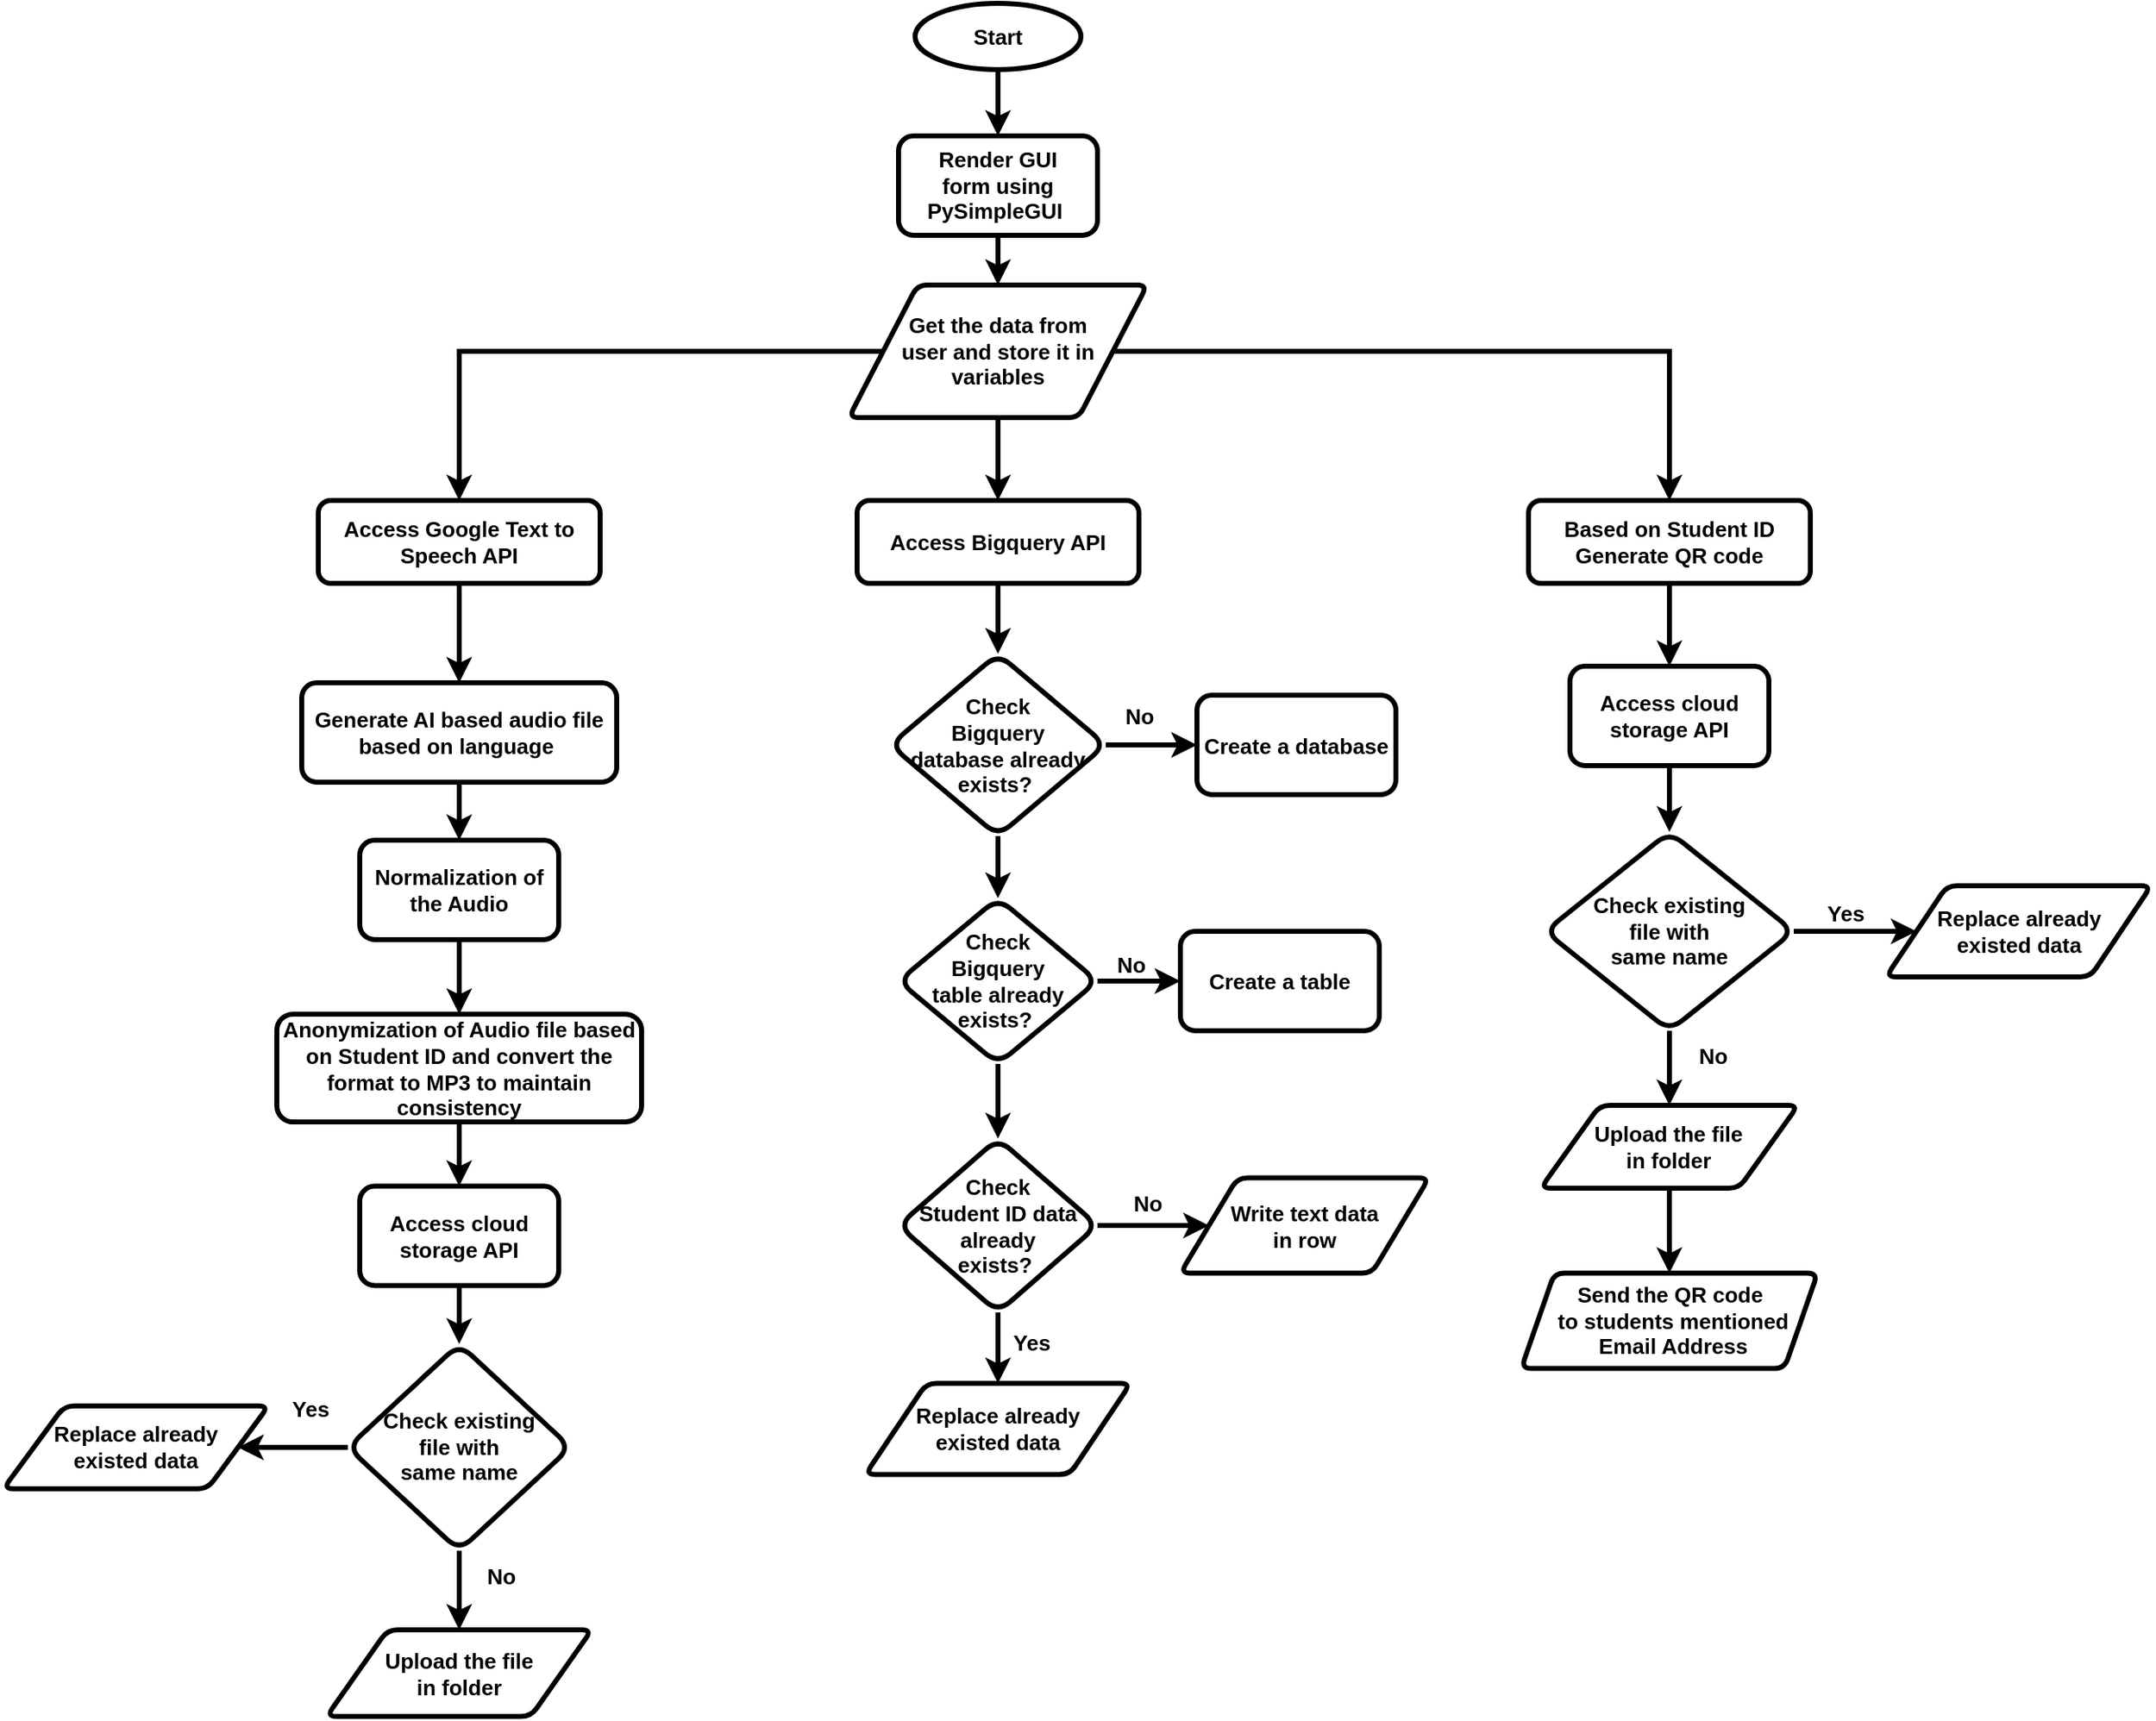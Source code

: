 <mxfile version="21.3.7" type="device">
  <diagram id="C5RBs43oDa-KdzZeNtuy" name="Page-1">
    <mxGraphModel dx="2144" dy="2096" grid="1" gridSize="10" guides="1" tooltips="1" connect="1" arrows="1" fold="1" page="1" pageScale="1" pageWidth="827" pageHeight="1169" math="0" shadow="0">
      <root>
        <mxCell id="WIyWlLk6GJQsqaUBKTNV-0" />
        <mxCell id="WIyWlLk6GJQsqaUBKTNV-1" parent="WIyWlLk6GJQsqaUBKTNV-0" />
        <mxCell id="WWLnws7Tpjgwd96u9VFe-50" value="" style="edgeStyle=orthogonalEdgeStyle;rounded=0;orthogonalLoop=1;jettySize=auto;html=1;fontSize=13;fontStyle=1;strokeWidth=3;" parent="WIyWlLk6GJQsqaUBKTNV-1" source="WWLnws7Tpjgwd96u9VFe-1" target="WWLnws7Tpjgwd96u9VFe-49" edge="1">
          <mxGeometry relative="1" as="geometry" />
        </mxCell>
        <mxCell id="WWLnws7Tpjgwd96u9VFe-1" value="Start" style="strokeWidth=3;html=1;shape=mxgraph.flowchart.start_1;whiteSpace=wrap;fontSize=13;fontStyle=1" parent="WIyWlLk6GJQsqaUBKTNV-1" vertex="1">
          <mxGeometry x="190" y="-100" width="100" height="40" as="geometry" />
        </mxCell>
        <mxCell id="WWLnws7Tpjgwd96u9VFe-56" value="" style="edgeStyle=orthogonalEdgeStyle;rounded=0;orthogonalLoop=1;jettySize=auto;html=1;fontSize=13;fontStyle=1;strokeWidth=3;" parent="WIyWlLk6GJQsqaUBKTNV-1" source="WWLnws7Tpjgwd96u9VFe-3" target="WWLnws7Tpjgwd96u9VFe-55" edge="1">
          <mxGeometry relative="1" as="geometry" />
        </mxCell>
        <mxCell id="WWLnws7Tpjgwd96u9VFe-3" value="Access Google Text to Speech API" style="rounded=1;whiteSpace=wrap;html=1;fontSize=13;glass=0;strokeWidth=3;shadow=0;fontStyle=1" parent="WIyWlLk6GJQsqaUBKTNV-1" vertex="1">
          <mxGeometry x="-170" y="200" width="170" height="50" as="geometry" />
        </mxCell>
        <mxCell id="WWLnws7Tpjgwd96u9VFe-4" value="" style="edgeStyle=orthogonalEdgeStyle;rounded=0;orthogonalLoop=1;jettySize=auto;html=1;fontSize=13;fontStyle=1;strokeWidth=3;" parent="WIyWlLk6GJQsqaUBKTNV-1" source="WWLnws7Tpjgwd96u9VFe-5" target="WWLnws7Tpjgwd96u9VFe-39" edge="1">
          <mxGeometry relative="1" as="geometry" />
        </mxCell>
        <mxCell id="WWLnws7Tpjgwd96u9VFe-5" value="Based on Student ID Generate QR code" style="rounded=1;whiteSpace=wrap;html=1;fontSize=13;glass=0;strokeWidth=3;shadow=0;fontStyle=1" parent="WIyWlLk6GJQsqaUBKTNV-1" vertex="1">
          <mxGeometry x="560" y="200" width="170" height="50" as="geometry" />
        </mxCell>
        <mxCell id="WWLnws7Tpjgwd96u9VFe-6" value="" style="edgeStyle=orthogonalEdgeStyle;rounded=0;orthogonalLoop=1;jettySize=auto;html=1;fontSize=13;fontStyle=1;strokeWidth=3;" parent="WIyWlLk6GJQsqaUBKTNV-1" source="WWLnws7Tpjgwd96u9VFe-7" target="WWLnws7Tpjgwd96u9VFe-14" edge="1">
          <mxGeometry relative="1" as="geometry" />
        </mxCell>
        <mxCell id="WWLnws7Tpjgwd96u9VFe-7" value="Access Bigquery API" style="rounded=1;whiteSpace=wrap;html=1;fontSize=13;glass=0;strokeWidth=3;shadow=0;fontStyle=1" parent="WIyWlLk6GJQsqaUBKTNV-1" vertex="1">
          <mxGeometry x="155" y="200" width="170" height="50" as="geometry" />
        </mxCell>
        <mxCell id="WWLnws7Tpjgwd96u9VFe-8" value="" style="edgeStyle=orthogonalEdgeStyle;rounded=0;orthogonalLoop=1;jettySize=auto;html=1;fontSize=13;fontStyle=1;strokeWidth=3;" parent="WIyWlLk6GJQsqaUBKTNV-1" source="WWLnws7Tpjgwd96u9VFe-11" target="WWLnws7Tpjgwd96u9VFe-5" edge="1">
          <mxGeometry relative="1" as="geometry">
            <mxPoint x="360" y="110" as="targetPoint" />
          </mxGeometry>
        </mxCell>
        <mxCell id="WWLnws7Tpjgwd96u9VFe-9" style="edgeStyle=orthogonalEdgeStyle;rounded=0;orthogonalLoop=1;jettySize=auto;html=1;entryX=0.5;entryY=0;entryDx=0;entryDy=0;fontSize=13;fontStyle=1;strokeWidth=3;" parent="WIyWlLk6GJQsqaUBKTNV-1" source="WWLnws7Tpjgwd96u9VFe-11" target="WWLnws7Tpjgwd96u9VFe-3" edge="1">
          <mxGeometry relative="1" as="geometry" />
        </mxCell>
        <mxCell id="WWLnws7Tpjgwd96u9VFe-10" style="edgeStyle=orthogonalEdgeStyle;rounded=0;orthogonalLoop=1;jettySize=auto;html=1;exitX=0.5;exitY=1;exitDx=0;exitDy=0;entryX=0.5;entryY=0;entryDx=0;entryDy=0;fontSize=13;fontStyle=1;strokeWidth=3;" parent="WIyWlLk6GJQsqaUBKTNV-1" source="WWLnws7Tpjgwd96u9VFe-11" target="WWLnws7Tpjgwd96u9VFe-7" edge="1">
          <mxGeometry relative="1" as="geometry" />
        </mxCell>
        <mxCell id="WWLnws7Tpjgwd96u9VFe-11" value="Get the data from &lt;br style=&quot;font-size: 13px;&quot;&gt;user and store it in &lt;br style=&quot;font-size: 13px;&quot;&gt;variables" style="shape=parallelogram;html=1;strokeWidth=3;perimeter=parallelogramPerimeter;whiteSpace=wrap;rounded=1;arcSize=12;size=0.23;fontSize=13;fontStyle=1" parent="WIyWlLk6GJQsqaUBKTNV-1" vertex="1">
          <mxGeometry x="150" y="70" width="180" height="80" as="geometry" />
        </mxCell>
        <mxCell id="WWLnws7Tpjgwd96u9VFe-12" value="" style="edgeStyle=orthogonalEdgeStyle;rounded=0;orthogonalLoop=1;jettySize=auto;html=1;fontSize=13;fontStyle=1;strokeWidth=3;" parent="WIyWlLk6GJQsqaUBKTNV-1" source="WWLnws7Tpjgwd96u9VFe-14" target="WWLnws7Tpjgwd96u9VFe-15" edge="1">
          <mxGeometry relative="1" as="geometry" />
        </mxCell>
        <mxCell id="WWLnws7Tpjgwd96u9VFe-13" value="" style="edgeStyle=orthogonalEdgeStyle;rounded=0;orthogonalLoop=1;jettySize=auto;html=1;fontSize=13;fontStyle=1;strokeWidth=3;" parent="WIyWlLk6GJQsqaUBKTNV-1" source="WWLnws7Tpjgwd96u9VFe-14" target="WWLnws7Tpjgwd96u9VFe-19" edge="1">
          <mxGeometry relative="1" as="geometry" />
        </mxCell>
        <mxCell id="WWLnws7Tpjgwd96u9VFe-14" value="Check &lt;br style=&quot;font-size: 13px;&quot;&gt;Bigquery &lt;br style=&quot;font-size: 13px;&quot;&gt;database already exists?&amp;nbsp;" style="rhombus;whiteSpace=wrap;html=1;rounded=1;glass=0;strokeWidth=3;shadow=0;direction=west;fontSize=13;fontStyle=1" parent="WIyWlLk6GJQsqaUBKTNV-1" vertex="1">
          <mxGeometry x="175" y="292.5" width="130" height="110" as="geometry" />
        </mxCell>
        <mxCell id="WWLnws7Tpjgwd96u9VFe-15" value="Create a database" style="rounded=1;whiteSpace=wrap;html=1;glass=0;strokeWidth=3;shadow=0;fontSize=13;fontStyle=1" parent="WIyWlLk6GJQsqaUBKTNV-1" vertex="1">
          <mxGeometry x="360" y="317.5" width="120" height="60" as="geometry" />
        </mxCell>
        <mxCell id="WWLnws7Tpjgwd96u9VFe-16" value="No" style="text;html=1;align=center;verticalAlign=middle;resizable=0;points=[];autosize=1;strokeColor=none;fillColor=none;fontSize=13;fontStyle=1;strokeWidth=3;" parent="WIyWlLk6GJQsqaUBKTNV-1" vertex="1">
          <mxGeometry x="305" y="315" width="40" height="30" as="geometry" />
        </mxCell>
        <mxCell id="WWLnws7Tpjgwd96u9VFe-17" value="" style="edgeStyle=orthogonalEdgeStyle;rounded=0;orthogonalLoop=1;jettySize=auto;html=1;fontSize=13;fontStyle=1;strokeWidth=3;" parent="WIyWlLk6GJQsqaUBKTNV-1" source="WWLnws7Tpjgwd96u9VFe-19" target="WWLnws7Tpjgwd96u9VFe-20" edge="1">
          <mxGeometry relative="1" as="geometry" />
        </mxCell>
        <mxCell id="WWLnws7Tpjgwd96u9VFe-18" value="" style="edgeStyle=orthogonalEdgeStyle;rounded=0;orthogonalLoop=1;jettySize=auto;html=1;fontSize=13;fontStyle=1;strokeWidth=3;" parent="WIyWlLk6GJQsqaUBKTNV-1" source="WWLnws7Tpjgwd96u9VFe-19" target="WWLnws7Tpjgwd96u9VFe-24" edge="1">
          <mxGeometry relative="1" as="geometry" />
        </mxCell>
        <mxCell id="WWLnws7Tpjgwd96u9VFe-19" value="Check &lt;br style=&quot;font-size: 13px;&quot;&gt;Bigquery &lt;br style=&quot;font-size: 13px;&quot;&gt;table already &lt;br style=&quot;font-size: 13px;&quot;&gt;exists?&amp;nbsp;" style="rhombus;whiteSpace=wrap;html=1;rounded=1;glass=0;strokeWidth=3;shadow=0;fontSize=13;fontStyle=1" parent="WIyWlLk6GJQsqaUBKTNV-1" vertex="1">
          <mxGeometry x="180" y="440" width="120" height="100" as="geometry" />
        </mxCell>
        <mxCell id="WWLnws7Tpjgwd96u9VFe-20" value="Create a table" style="rounded=1;whiteSpace=wrap;html=1;glass=0;strokeWidth=3;shadow=0;fontSize=13;fontStyle=1" parent="WIyWlLk6GJQsqaUBKTNV-1" vertex="1">
          <mxGeometry x="350" y="460" width="120" height="60" as="geometry" />
        </mxCell>
        <mxCell id="WWLnws7Tpjgwd96u9VFe-21" value="No" style="text;html=1;align=center;verticalAlign=middle;resizable=0;points=[];autosize=1;strokeColor=none;fillColor=none;fontSize=13;fontStyle=1;strokeWidth=3;" parent="WIyWlLk6GJQsqaUBKTNV-1" vertex="1">
          <mxGeometry x="300" y="465" width="40" height="30" as="geometry" />
        </mxCell>
        <mxCell id="WWLnws7Tpjgwd96u9VFe-23" value="" style="edgeStyle=orthogonalEdgeStyle;rounded=0;orthogonalLoop=1;jettySize=auto;html=1;fontSize=13;fontStyle=1;strokeWidth=3;" parent="WIyWlLk6GJQsqaUBKTNV-1" source="WWLnws7Tpjgwd96u9VFe-24" target="WWLnws7Tpjgwd96u9VFe-28" edge="1">
          <mxGeometry relative="1" as="geometry" />
        </mxCell>
        <mxCell id="Uc_FLURLkaEkVa7eJR1D-3" value="" style="edgeStyle=orthogonalEdgeStyle;rounded=0;orthogonalLoop=1;jettySize=auto;html=1;strokeWidth=3;" parent="WIyWlLk6GJQsqaUBKTNV-1" source="WWLnws7Tpjgwd96u9VFe-24" target="WWLnws7Tpjgwd96u9VFe-27" edge="1">
          <mxGeometry relative="1" as="geometry" />
        </mxCell>
        <mxCell id="WWLnws7Tpjgwd96u9VFe-24" value="Check &lt;br style=&quot;font-size: 13px;&quot;&gt;Student ID data&lt;br style=&quot;font-size: 13px;&quot;&gt;already &lt;br style=&quot;font-size: 13px;&quot;&gt;exists?&amp;nbsp;" style="rhombus;whiteSpace=wrap;html=1;rounded=1;glass=0;strokeWidth=3;shadow=0;fontSize=13;fontStyle=1" parent="WIyWlLk6GJQsqaUBKTNV-1" vertex="1">
          <mxGeometry x="180" y="585" width="120" height="105" as="geometry" />
        </mxCell>
        <mxCell id="WWLnws7Tpjgwd96u9VFe-25" value="No" style="text;html=1;align=center;verticalAlign=middle;resizable=0;points=[];autosize=1;strokeColor=none;fillColor=none;fontSize=13;fontStyle=1;strokeWidth=3;" parent="WIyWlLk6GJQsqaUBKTNV-1" vertex="1">
          <mxGeometry x="310" y="608.75" width="40" height="30" as="geometry" />
        </mxCell>
        <mxCell id="WWLnws7Tpjgwd96u9VFe-26" value="Yes" style="text;html=1;align=center;verticalAlign=middle;resizable=0;points=[];autosize=1;strokeColor=none;fillColor=none;fontSize=13;fontStyle=1;strokeWidth=3;" parent="WIyWlLk6GJQsqaUBKTNV-1" vertex="1">
          <mxGeometry x="235" y="693" width="50" height="30" as="geometry" />
        </mxCell>
        <mxCell id="WWLnws7Tpjgwd96u9VFe-27" value="Replace already &lt;br style=&quot;font-size: 13px;&quot;&gt;existed data" style="shape=parallelogram;html=1;strokeWidth=3;perimeter=parallelogramPerimeter;whiteSpace=wrap;rounded=1;arcSize=12;size=0.23;fontSize=13;fontStyle=1" parent="WIyWlLk6GJQsqaUBKTNV-1" vertex="1">
          <mxGeometry x="160" y="732.75" width="160" height="55" as="geometry" />
        </mxCell>
        <mxCell id="WWLnws7Tpjgwd96u9VFe-28" value="Write text data &lt;br style=&quot;font-size: 13px;&quot;&gt;in row" style="shape=parallelogram;html=1;strokeWidth=3;perimeter=parallelogramPerimeter;whiteSpace=wrap;rounded=1;arcSize=12;size=0.23;fontSize=13;fontStyle=1" parent="WIyWlLk6GJQsqaUBKTNV-1" vertex="1">
          <mxGeometry x="350" y="608.75" width="150" height="57.5" as="geometry" />
        </mxCell>
        <mxCell id="WWLnws7Tpjgwd96u9VFe-38" value="" style="edgeStyle=orthogonalEdgeStyle;rounded=0;orthogonalLoop=1;jettySize=auto;html=1;fontSize=13;fontStyle=1;strokeWidth=3;" parent="WIyWlLk6GJQsqaUBKTNV-1" source="WWLnws7Tpjgwd96u9VFe-39" target="WWLnws7Tpjgwd96u9VFe-42" edge="1">
          <mxGeometry relative="1" as="geometry" />
        </mxCell>
        <mxCell id="WWLnws7Tpjgwd96u9VFe-39" value="Access cloud storage API" style="whiteSpace=wrap;html=1;rounded=1;glass=0;strokeWidth=3;shadow=0;fontSize=13;fontStyle=1" parent="WIyWlLk6GJQsqaUBKTNV-1" vertex="1">
          <mxGeometry x="585" y="300" width="120" height="60" as="geometry" />
        </mxCell>
        <mxCell id="WWLnws7Tpjgwd96u9VFe-40" value="" style="edgeStyle=orthogonalEdgeStyle;rounded=0;orthogonalLoop=1;jettySize=auto;html=1;fontSize=13;fontStyle=1;strokeWidth=3;" parent="WIyWlLk6GJQsqaUBKTNV-1" source="WWLnws7Tpjgwd96u9VFe-42" target="WWLnws7Tpjgwd96u9VFe-45" edge="1">
          <mxGeometry relative="1" as="geometry" />
        </mxCell>
        <mxCell id="WWLnws7Tpjgwd96u9VFe-41" value="" style="edgeStyle=orthogonalEdgeStyle;rounded=0;orthogonalLoop=1;jettySize=auto;html=1;fontSize=13;fontStyle=1;strokeWidth=3;" parent="WIyWlLk6GJQsqaUBKTNV-1" source="WWLnws7Tpjgwd96u9VFe-42" target="WWLnws7Tpjgwd96u9VFe-46" edge="1">
          <mxGeometry relative="1" as="geometry" />
        </mxCell>
        <mxCell id="WWLnws7Tpjgwd96u9VFe-42" value="Check existing&lt;br style=&quot;font-size: 13px;&quot;&gt;file with &lt;br style=&quot;font-size: 13px;&quot;&gt;same name" style="rhombus;whiteSpace=wrap;html=1;rounded=1;glass=0;strokeWidth=3;shadow=0;fontSize=13;fontStyle=1" parent="WIyWlLk6GJQsqaUBKTNV-1" vertex="1">
          <mxGeometry x="570" y="400" width="150" height="120" as="geometry" />
        </mxCell>
        <mxCell id="WWLnws7Tpjgwd96u9VFe-43" value="Yes" style="text;html=1;align=center;verticalAlign=middle;resizable=0;points=[];autosize=1;strokeColor=none;fillColor=none;fontSize=13;fontStyle=1;strokeWidth=3;" parent="WIyWlLk6GJQsqaUBKTNV-1" vertex="1">
          <mxGeometry x="725.63" y="433.75" width="50" height="30" as="geometry" />
        </mxCell>
        <mxCell id="WWLnws7Tpjgwd96u9VFe-44" value="No" style="text;html=1;align=center;verticalAlign=middle;resizable=0;points=[];autosize=1;strokeColor=none;fillColor=none;fontSize=13;fontStyle=1;strokeWidth=3;" parent="WIyWlLk6GJQsqaUBKTNV-1" vertex="1">
          <mxGeometry x="650.63" y="520" width="40" height="30" as="geometry" />
        </mxCell>
        <mxCell id="WWLnws7Tpjgwd96u9VFe-45" value="Replace already &lt;br style=&quot;font-size: 13px;&quot;&gt;existed data" style="shape=parallelogram;html=1;strokeWidth=3;perimeter=parallelogramPerimeter;whiteSpace=wrap;rounded=1;arcSize=12;size=0.23;fontSize=13;fontStyle=1" parent="WIyWlLk6GJQsqaUBKTNV-1" vertex="1">
          <mxGeometry x="775.63" y="432.5" width="160" height="55" as="geometry" />
        </mxCell>
        <mxCell id="iezlwF7ywqm9TnkYXgkI-17" value="" style="edgeStyle=orthogonalEdgeStyle;rounded=0;orthogonalLoop=1;jettySize=auto;html=1;strokeWidth=3;" edge="1" parent="WIyWlLk6GJQsqaUBKTNV-1" source="WWLnws7Tpjgwd96u9VFe-46" target="iezlwF7ywqm9TnkYXgkI-16">
          <mxGeometry relative="1" as="geometry" />
        </mxCell>
        <mxCell id="WWLnws7Tpjgwd96u9VFe-46" value="Upload the file&lt;br style=&quot;font-size: 13px;&quot;&gt;in folder" style="shape=parallelogram;html=1;strokeWidth=3;perimeter=parallelogramPerimeter;whiteSpace=wrap;rounded=1;arcSize=12;size=0.23;fontSize=13;fontStyle=1" parent="WIyWlLk6GJQsqaUBKTNV-1" vertex="1">
          <mxGeometry x="567.34" y="565" width="155.31" height="50" as="geometry" />
        </mxCell>
        <mxCell id="WWLnws7Tpjgwd96u9VFe-54" value="" style="edgeStyle=orthogonalEdgeStyle;rounded=0;orthogonalLoop=1;jettySize=auto;html=1;fontSize=13;fontStyle=1;strokeWidth=3;" parent="WIyWlLk6GJQsqaUBKTNV-1" source="WWLnws7Tpjgwd96u9VFe-49" target="WWLnws7Tpjgwd96u9VFe-11" edge="1">
          <mxGeometry relative="1" as="geometry" />
        </mxCell>
        <mxCell id="WWLnws7Tpjgwd96u9VFe-49" value="Render GUI &lt;br style=&quot;font-size: 13px;&quot;&gt;form using PySimpleGUI&amp;nbsp;" style="rounded=1;whiteSpace=wrap;html=1;strokeWidth=3;fontSize=13;fontStyle=1" parent="WIyWlLk6GJQsqaUBKTNV-1" vertex="1">
          <mxGeometry x="180" y="-20" width="120" height="60" as="geometry" />
        </mxCell>
        <mxCell id="iezlwF7ywqm9TnkYXgkI-3" value="" style="edgeStyle=orthogonalEdgeStyle;rounded=0;orthogonalLoop=1;jettySize=auto;html=1;strokeWidth=3;" edge="1" parent="WIyWlLk6GJQsqaUBKTNV-1" source="WWLnws7Tpjgwd96u9VFe-55" target="iezlwF7ywqm9TnkYXgkI-2">
          <mxGeometry relative="1" as="geometry" />
        </mxCell>
        <mxCell id="WWLnws7Tpjgwd96u9VFe-55" value="Generate AI based audio file based on language&amp;nbsp;" style="whiteSpace=wrap;html=1;rounded=1;glass=0;strokeWidth=3;shadow=0;fontSize=13;fontStyle=1" parent="WIyWlLk6GJQsqaUBKTNV-1" vertex="1">
          <mxGeometry x="-179.99" y="310" width="190" height="60" as="geometry" />
        </mxCell>
        <mxCell id="iezlwF7ywqm9TnkYXgkI-15" value="" style="edgeStyle=orthogonalEdgeStyle;rounded=0;orthogonalLoop=1;jettySize=auto;html=1;strokeWidth=3;" edge="1" parent="WIyWlLk6GJQsqaUBKTNV-1" source="iezlwF7ywqm9TnkYXgkI-2" target="iezlwF7ywqm9TnkYXgkI-5">
          <mxGeometry relative="1" as="geometry" />
        </mxCell>
        <mxCell id="iezlwF7ywqm9TnkYXgkI-2" value="Normalization of the Audio" style="rounded=1;whiteSpace=wrap;html=1;fontSize=13;glass=0;strokeWidth=3;shadow=0;fontStyle=1;" vertex="1" parent="WIyWlLk6GJQsqaUBKTNV-1">
          <mxGeometry x="-144.99" y="405" width="120" height="60" as="geometry" />
        </mxCell>
        <mxCell id="iezlwF7ywqm9TnkYXgkI-4" value="" style="edgeStyle=orthogonalEdgeStyle;rounded=0;orthogonalLoop=1;jettySize=auto;html=1;fontSize=13;fontStyle=1;strokeWidth=3;" edge="1" parent="WIyWlLk6GJQsqaUBKTNV-1" source="iezlwF7ywqm9TnkYXgkI-5" target="iezlwF7ywqm9TnkYXgkI-7">
          <mxGeometry relative="1" as="geometry" />
        </mxCell>
        <mxCell id="iezlwF7ywqm9TnkYXgkI-5" value="Anonymization of Audio file based on Student ID and convert the format to MP3 to maintain consistency" style="whiteSpace=wrap;html=1;rounded=1;glass=0;strokeWidth=3;shadow=0;fontSize=13;fontStyle=1" vertex="1" parent="WIyWlLk6GJQsqaUBKTNV-1">
          <mxGeometry x="-195" y="510" width="220" height="65" as="geometry" />
        </mxCell>
        <mxCell id="iezlwF7ywqm9TnkYXgkI-6" value="" style="edgeStyle=orthogonalEdgeStyle;rounded=0;orthogonalLoop=1;jettySize=auto;html=1;fontSize=13;fontStyle=1;strokeWidth=3;" edge="1" parent="WIyWlLk6GJQsqaUBKTNV-1" source="iezlwF7ywqm9TnkYXgkI-7" target="iezlwF7ywqm9TnkYXgkI-10">
          <mxGeometry relative="1" as="geometry" />
        </mxCell>
        <mxCell id="iezlwF7ywqm9TnkYXgkI-7" value="Access cloud storage API" style="whiteSpace=wrap;html=1;rounded=1;glass=0;strokeWidth=3;shadow=0;fontSize=13;fontStyle=1" vertex="1" parent="WIyWlLk6GJQsqaUBKTNV-1">
          <mxGeometry x="-145" y="613.75" width="120" height="60" as="geometry" />
        </mxCell>
        <mxCell id="iezlwF7ywqm9TnkYXgkI-8" value="" style="edgeStyle=orthogonalEdgeStyle;rounded=0;orthogonalLoop=1;jettySize=auto;html=1;fontSize=13;fontStyle=1;strokeWidth=3;" edge="1" parent="WIyWlLk6GJQsqaUBKTNV-1" source="iezlwF7ywqm9TnkYXgkI-10" target="iezlwF7ywqm9TnkYXgkI-13">
          <mxGeometry relative="1" as="geometry" />
        </mxCell>
        <mxCell id="iezlwF7ywqm9TnkYXgkI-9" value="" style="edgeStyle=orthogonalEdgeStyle;rounded=0;orthogonalLoop=1;jettySize=auto;html=1;fontSize=13;fontStyle=1;strokeWidth=3;" edge="1" parent="WIyWlLk6GJQsqaUBKTNV-1" source="iezlwF7ywqm9TnkYXgkI-10" target="iezlwF7ywqm9TnkYXgkI-14">
          <mxGeometry relative="1" as="geometry" />
        </mxCell>
        <mxCell id="iezlwF7ywqm9TnkYXgkI-10" value="Check existing&lt;br style=&quot;font-size: 13px;&quot;&gt;file with &lt;br style=&quot;font-size: 13px;&quot;&gt;same name" style="rhombus;whiteSpace=wrap;html=1;rounded=1;glass=0;strokeWidth=3;shadow=0;fontSize=13;fontStyle=1" vertex="1" parent="WIyWlLk6GJQsqaUBKTNV-1">
          <mxGeometry x="-152.18" y="709" width="134.37" height="124.75" as="geometry" />
        </mxCell>
        <mxCell id="iezlwF7ywqm9TnkYXgkI-11" value="Yes" style="text;html=1;align=center;verticalAlign=middle;resizable=0;points=[];autosize=1;strokeColor=none;fillColor=none;fontSize=13;fontStyle=1;strokeWidth=3;" vertex="1" parent="WIyWlLk6GJQsqaUBKTNV-1">
          <mxGeometry x="-200" y="732.5" width="50" height="30" as="geometry" />
        </mxCell>
        <mxCell id="iezlwF7ywqm9TnkYXgkI-12" value="No" style="text;html=1;align=center;verticalAlign=middle;resizable=0;points=[];autosize=1;strokeColor=none;fillColor=none;fontSize=13;fontStyle=1;strokeWidth=3;" vertex="1" parent="WIyWlLk6GJQsqaUBKTNV-1">
          <mxGeometry x="-80" y="833.75" width="40" height="30" as="geometry" />
        </mxCell>
        <mxCell id="iezlwF7ywqm9TnkYXgkI-13" value="Replace already &lt;br style=&quot;font-size: 13px;&quot;&gt;existed data" style="shape=parallelogram;html=1;strokeWidth=3;perimeter=parallelogramPerimeter;whiteSpace=wrap;rounded=1;arcSize=12;size=0.23;fontSize=13;fontStyle=1" vertex="1" parent="WIyWlLk6GJQsqaUBKTNV-1">
          <mxGeometry x="-360" y="746.37" width="160" height="50" as="geometry" />
        </mxCell>
        <mxCell id="iezlwF7ywqm9TnkYXgkI-14" value="Upload the file&lt;br style=&quot;font-size: 13px;&quot;&gt;in folder" style="shape=parallelogram;html=1;strokeWidth=3;perimeter=parallelogramPerimeter;whiteSpace=wrap;rounded=1;arcSize=12;size=0.23;fontSize=13;fontStyle=1" vertex="1" parent="WIyWlLk6GJQsqaUBKTNV-1">
          <mxGeometry x="-165" y="881.5" width="160" height="52.25" as="geometry" />
        </mxCell>
        <mxCell id="iezlwF7ywqm9TnkYXgkI-16" value="Send the QR code&lt;br&gt;&amp;nbsp;to students mentioned&lt;br&gt;&amp;nbsp;Email Address" style="shape=parallelogram;perimeter=parallelogramPerimeter;whiteSpace=wrap;html=1;fixedSize=1;fontSize=13;strokeWidth=3;rounded=1;arcSize=12;fontStyle=1;" vertex="1" parent="WIyWlLk6GJQsqaUBKTNV-1">
          <mxGeometry x="555.62" y="666.25" width="178.76" height="57.5" as="geometry" />
        </mxCell>
      </root>
    </mxGraphModel>
  </diagram>
</mxfile>
